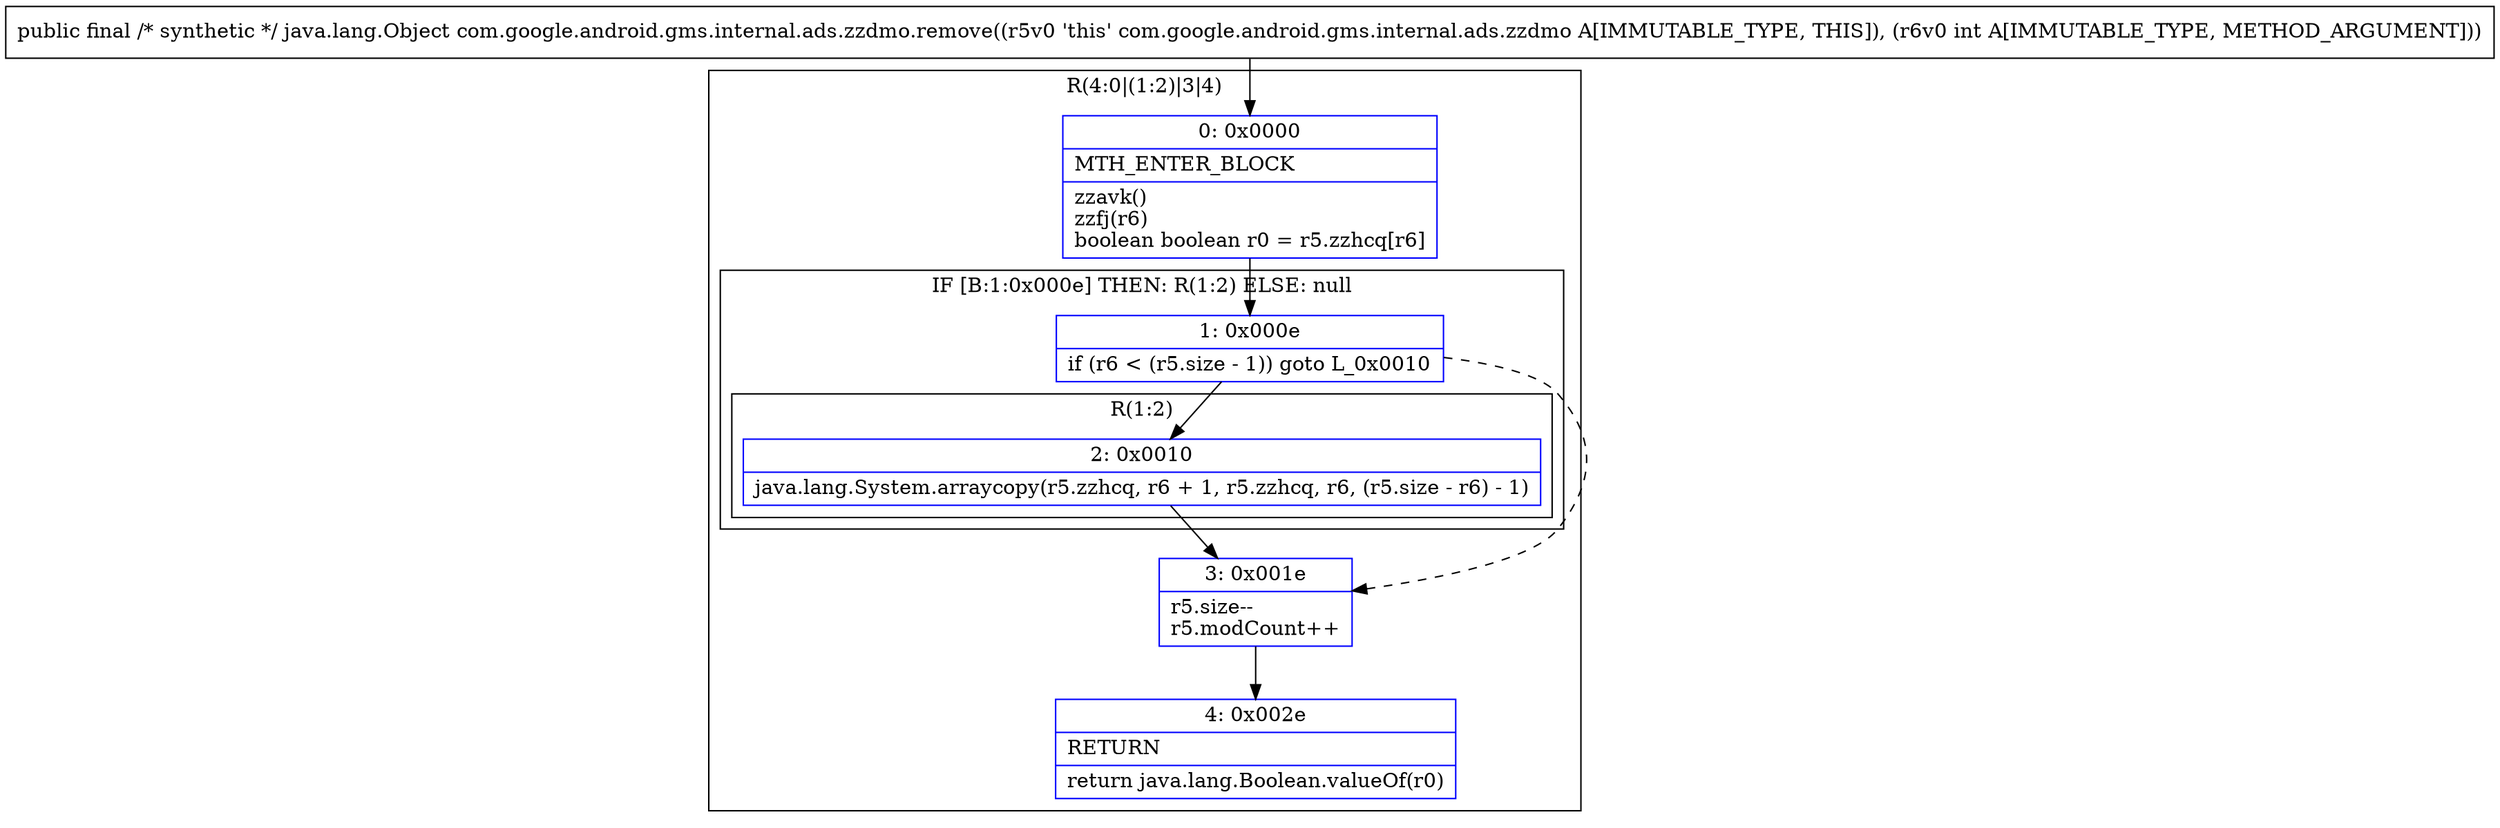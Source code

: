 digraph "CFG forcom.google.android.gms.internal.ads.zzdmo.remove(I)Ljava\/lang\/Object;" {
subgraph cluster_Region_1006817730 {
label = "R(4:0|(1:2)|3|4)";
node [shape=record,color=blue];
Node_0 [shape=record,label="{0\:\ 0x0000|MTH_ENTER_BLOCK\l|zzavk()\lzzfj(r6)\lboolean boolean r0 = r5.zzhcq[r6]\l}"];
subgraph cluster_IfRegion_1550899373 {
label = "IF [B:1:0x000e] THEN: R(1:2) ELSE: null";
node [shape=record,color=blue];
Node_1 [shape=record,label="{1\:\ 0x000e|if (r6 \< (r5.size \- 1)) goto L_0x0010\l}"];
subgraph cluster_Region_1717148138 {
label = "R(1:2)";
node [shape=record,color=blue];
Node_2 [shape=record,label="{2\:\ 0x0010|java.lang.System.arraycopy(r5.zzhcq, r6 + 1, r5.zzhcq, r6, (r5.size \- r6) \- 1)\l}"];
}
}
Node_3 [shape=record,label="{3\:\ 0x001e|r5.size\-\-\lr5.modCount++\l}"];
Node_4 [shape=record,label="{4\:\ 0x002e|RETURN\l|return java.lang.Boolean.valueOf(r0)\l}"];
}
MethodNode[shape=record,label="{public final \/* synthetic *\/ java.lang.Object com.google.android.gms.internal.ads.zzdmo.remove((r5v0 'this' com.google.android.gms.internal.ads.zzdmo A[IMMUTABLE_TYPE, THIS]), (r6v0 int A[IMMUTABLE_TYPE, METHOD_ARGUMENT])) }"];
MethodNode -> Node_0;
Node_0 -> Node_1;
Node_1 -> Node_2;
Node_1 -> Node_3[style=dashed];
Node_2 -> Node_3;
Node_3 -> Node_4;
}

